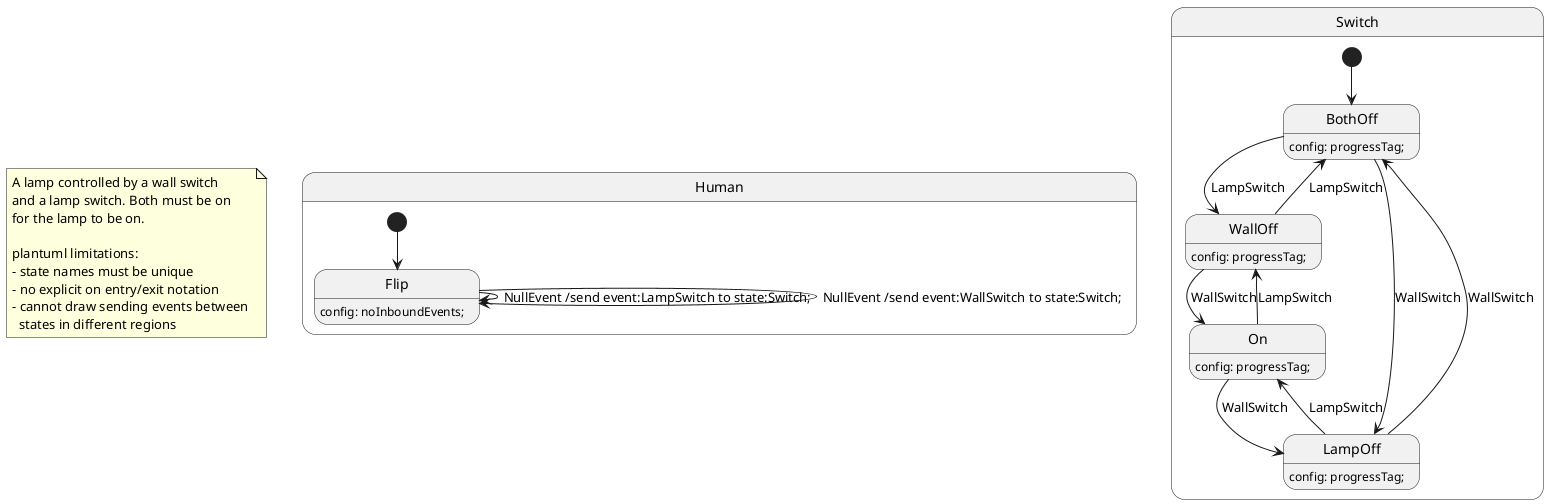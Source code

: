 @startuml

note as N1
  A lamp controlled by a wall switch
  and a lamp switch. Both must be on
  for the lamp to be on.

  plantuml limitations:
  - state names must be unique
  - no explicit on entry/exit notation
  - cannot draw sending events between 
    states in different regions
end note



state Human {

[*] --> Flip
Flip: config: noInboundEvents;
Flip --> Flip : NullEvent /send event:LampSwitch to state:Switch;
Flip --> Flip : NullEvent /send event:WallSwitch to state:Switch;

}



state Switch {

[*] --> BothOff
BothOff: config: progressTag;
BothOff --> WallOff : LampSwitch
WallOff --> BothOff : LampSwitch

BothOff --> LampOff : WallSwitch
LampOff --> BothOff : WallSwitch

WallOff: config: progressTag;
WallOff --> On : WallSwitch
On --> WallOff : LampSwitch

LampOff: config: progressTag;
LampOff --> On : LampSwitch

On: config: progressTag;
On --> LampOff : WallSwitch

}

@enduml

